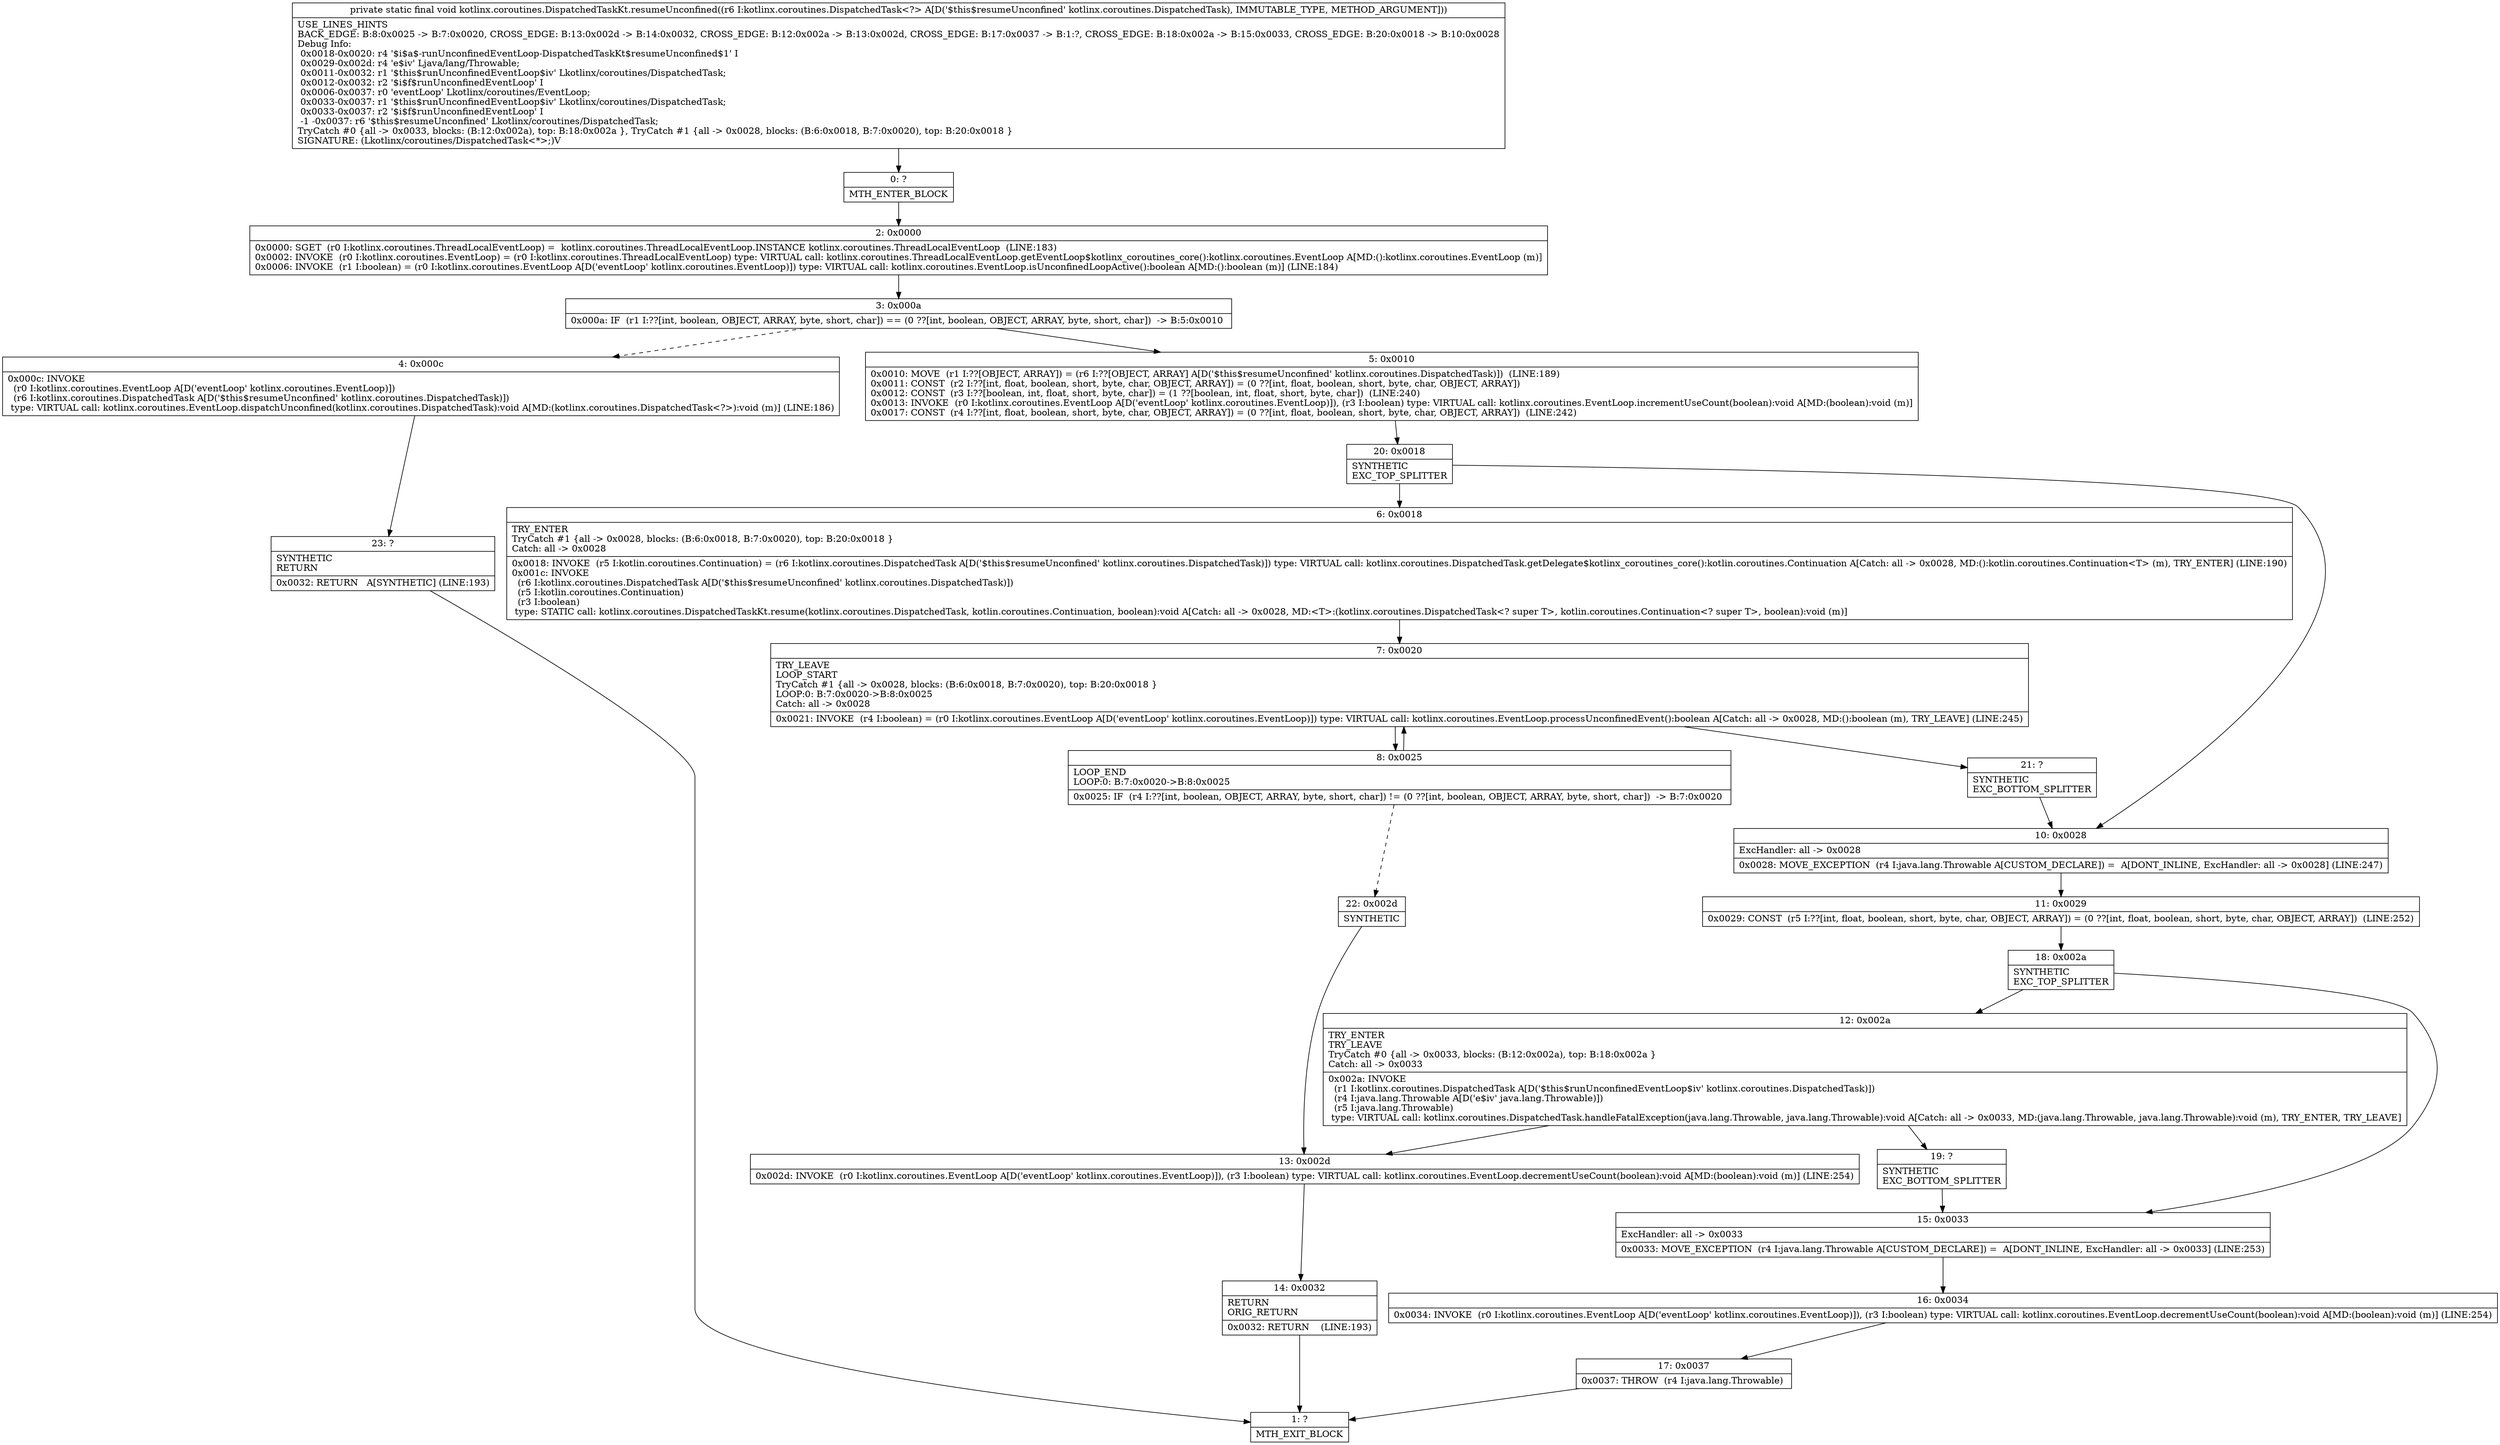 digraph "CFG forkotlinx.coroutines.DispatchedTaskKt.resumeUnconfined(Lkotlinx\/coroutines\/DispatchedTask;)V" {
Node_0 [shape=record,label="{0\:\ ?|MTH_ENTER_BLOCK\l}"];
Node_2 [shape=record,label="{2\:\ 0x0000|0x0000: SGET  (r0 I:kotlinx.coroutines.ThreadLocalEventLoop) =  kotlinx.coroutines.ThreadLocalEventLoop.INSTANCE kotlinx.coroutines.ThreadLocalEventLoop  (LINE:183)\l0x0002: INVOKE  (r0 I:kotlinx.coroutines.EventLoop) = (r0 I:kotlinx.coroutines.ThreadLocalEventLoop) type: VIRTUAL call: kotlinx.coroutines.ThreadLocalEventLoop.getEventLoop$kotlinx_coroutines_core():kotlinx.coroutines.EventLoop A[MD:():kotlinx.coroutines.EventLoop (m)]\l0x0006: INVOKE  (r1 I:boolean) = (r0 I:kotlinx.coroutines.EventLoop A[D('eventLoop' kotlinx.coroutines.EventLoop)]) type: VIRTUAL call: kotlinx.coroutines.EventLoop.isUnconfinedLoopActive():boolean A[MD:():boolean (m)] (LINE:184)\l}"];
Node_3 [shape=record,label="{3\:\ 0x000a|0x000a: IF  (r1 I:??[int, boolean, OBJECT, ARRAY, byte, short, char]) == (0 ??[int, boolean, OBJECT, ARRAY, byte, short, char])  \-\> B:5:0x0010 \l}"];
Node_4 [shape=record,label="{4\:\ 0x000c|0x000c: INVOKE  \l  (r0 I:kotlinx.coroutines.EventLoop A[D('eventLoop' kotlinx.coroutines.EventLoop)])\l  (r6 I:kotlinx.coroutines.DispatchedTask A[D('$this$resumeUnconfined' kotlinx.coroutines.DispatchedTask)])\l type: VIRTUAL call: kotlinx.coroutines.EventLoop.dispatchUnconfined(kotlinx.coroutines.DispatchedTask):void A[MD:(kotlinx.coroutines.DispatchedTask\<?\>):void (m)] (LINE:186)\l}"];
Node_23 [shape=record,label="{23\:\ ?|SYNTHETIC\lRETURN\l|0x0032: RETURN   A[SYNTHETIC] (LINE:193)\l}"];
Node_1 [shape=record,label="{1\:\ ?|MTH_EXIT_BLOCK\l}"];
Node_5 [shape=record,label="{5\:\ 0x0010|0x0010: MOVE  (r1 I:??[OBJECT, ARRAY]) = (r6 I:??[OBJECT, ARRAY] A[D('$this$resumeUnconfined' kotlinx.coroutines.DispatchedTask)])  (LINE:189)\l0x0011: CONST  (r2 I:??[int, float, boolean, short, byte, char, OBJECT, ARRAY]) = (0 ??[int, float, boolean, short, byte, char, OBJECT, ARRAY]) \l0x0012: CONST  (r3 I:??[boolean, int, float, short, byte, char]) = (1 ??[boolean, int, float, short, byte, char])  (LINE:240)\l0x0013: INVOKE  (r0 I:kotlinx.coroutines.EventLoop A[D('eventLoop' kotlinx.coroutines.EventLoop)]), (r3 I:boolean) type: VIRTUAL call: kotlinx.coroutines.EventLoop.incrementUseCount(boolean):void A[MD:(boolean):void (m)]\l0x0017: CONST  (r4 I:??[int, float, boolean, short, byte, char, OBJECT, ARRAY]) = (0 ??[int, float, boolean, short, byte, char, OBJECT, ARRAY])  (LINE:242)\l}"];
Node_20 [shape=record,label="{20\:\ 0x0018|SYNTHETIC\lEXC_TOP_SPLITTER\l}"];
Node_6 [shape=record,label="{6\:\ 0x0018|TRY_ENTER\lTryCatch #1 \{all \-\> 0x0028, blocks: (B:6:0x0018, B:7:0x0020), top: B:20:0x0018 \}\lCatch: all \-\> 0x0028\l|0x0018: INVOKE  (r5 I:kotlin.coroutines.Continuation) = (r6 I:kotlinx.coroutines.DispatchedTask A[D('$this$resumeUnconfined' kotlinx.coroutines.DispatchedTask)]) type: VIRTUAL call: kotlinx.coroutines.DispatchedTask.getDelegate$kotlinx_coroutines_core():kotlin.coroutines.Continuation A[Catch: all \-\> 0x0028, MD:():kotlin.coroutines.Continuation\<T\> (m), TRY_ENTER] (LINE:190)\l0x001c: INVOKE  \l  (r6 I:kotlinx.coroutines.DispatchedTask A[D('$this$resumeUnconfined' kotlinx.coroutines.DispatchedTask)])\l  (r5 I:kotlin.coroutines.Continuation)\l  (r3 I:boolean)\l type: STATIC call: kotlinx.coroutines.DispatchedTaskKt.resume(kotlinx.coroutines.DispatchedTask, kotlin.coroutines.Continuation, boolean):void A[Catch: all \-\> 0x0028, MD:\<T\>:(kotlinx.coroutines.DispatchedTask\<? super T\>, kotlin.coroutines.Continuation\<? super T\>, boolean):void (m)]\l}"];
Node_7 [shape=record,label="{7\:\ 0x0020|TRY_LEAVE\lLOOP_START\lTryCatch #1 \{all \-\> 0x0028, blocks: (B:6:0x0018, B:7:0x0020), top: B:20:0x0018 \}\lLOOP:0: B:7:0x0020\-\>B:8:0x0025\lCatch: all \-\> 0x0028\l|0x0021: INVOKE  (r4 I:boolean) = (r0 I:kotlinx.coroutines.EventLoop A[D('eventLoop' kotlinx.coroutines.EventLoop)]) type: VIRTUAL call: kotlinx.coroutines.EventLoop.processUnconfinedEvent():boolean A[Catch: all \-\> 0x0028, MD:():boolean (m), TRY_LEAVE] (LINE:245)\l}"];
Node_8 [shape=record,label="{8\:\ 0x0025|LOOP_END\lLOOP:0: B:7:0x0020\-\>B:8:0x0025\l|0x0025: IF  (r4 I:??[int, boolean, OBJECT, ARRAY, byte, short, char]) != (0 ??[int, boolean, OBJECT, ARRAY, byte, short, char])  \-\> B:7:0x0020 \l}"];
Node_22 [shape=record,label="{22\:\ 0x002d|SYNTHETIC\l}"];
Node_13 [shape=record,label="{13\:\ 0x002d|0x002d: INVOKE  (r0 I:kotlinx.coroutines.EventLoop A[D('eventLoop' kotlinx.coroutines.EventLoop)]), (r3 I:boolean) type: VIRTUAL call: kotlinx.coroutines.EventLoop.decrementUseCount(boolean):void A[MD:(boolean):void (m)] (LINE:254)\l}"];
Node_14 [shape=record,label="{14\:\ 0x0032|RETURN\lORIG_RETURN\l|0x0032: RETURN    (LINE:193)\l}"];
Node_21 [shape=record,label="{21\:\ ?|SYNTHETIC\lEXC_BOTTOM_SPLITTER\l}"];
Node_10 [shape=record,label="{10\:\ 0x0028|ExcHandler: all \-\> 0x0028\l|0x0028: MOVE_EXCEPTION  (r4 I:java.lang.Throwable A[CUSTOM_DECLARE]) =  A[DONT_INLINE, ExcHandler: all \-\> 0x0028] (LINE:247)\l}"];
Node_11 [shape=record,label="{11\:\ 0x0029|0x0029: CONST  (r5 I:??[int, float, boolean, short, byte, char, OBJECT, ARRAY]) = (0 ??[int, float, boolean, short, byte, char, OBJECT, ARRAY])  (LINE:252)\l}"];
Node_18 [shape=record,label="{18\:\ 0x002a|SYNTHETIC\lEXC_TOP_SPLITTER\l}"];
Node_12 [shape=record,label="{12\:\ 0x002a|TRY_ENTER\lTRY_LEAVE\lTryCatch #0 \{all \-\> 0x0033, blocks: (B:12:0x002a), top: B:18:0x002a \}\lCatch: all \-\> 0x0033\l|0x002a: INVOKE  \l  (r1 I:kotlinx.coroutines.DispatchedTask A[D('$this$runUnconfinedEventLoop$iv' kotlinx.coroutines.DispatchedTask)])\l  (r4 I:java.lang.Throwable A[D('e$iv' java.lang.Throwable)])\l  (r5 I:java.lang.Throwable)\l type: VIRTUAL call: kotlinx.coroutines.DispatchedTask.handleFatalException(java.lang.Throwable, java.lang.Throwable):void A[Catch: all \-\> 0x0033, MD:(java.lang.Throwable, java.lang.Throwable):void (m), TRY_ENTER, TRY_LEAVE]\l}"];
Node_19 [shape=record,label="{19\:\ ?|SYNTHETIC\lEXC_BOTTOM_SPLITTER\l}"];
Node_15 [shape=record,label="{15\:\ 0x0033|ExcHandler: all \-\> 0x0033\l|0x0033: MOVE_EXCEPTION  (r4 I:java.lang.Throwable A[CUSTOM_DECLARE]) =  A[DONT_INLINE, ExcHandler: all \-\> 0x0033] (LINE:253)\l}"];
Node_16 [shape=record,label="{16\:\ 0x0034|0x0034: INVOKE  (r0 I:kotlinx.coroutines.EventLoop A[D('eventLoop' kotlinx.coroutines.EventLoop)]), (r3 I:boolean) type: VIRTUAL call: kotlinx.coroutines.EventLoop.decrementUseCount(boolean):void A[MD:(boolean):void (m)] (LINE:254)\l}"];
Node_17 [shape=record,label="{17\:\ 0x0037|0x0037: THROW  (r4 I:java.lang.Throwable) \l}"];
MethodNode[shape=record,label="{private static final void kotlinx.coroutines.DispatchedTaskKt.resumeUnconfined((r6 I:kotlinx.coroutines.DispatchedTask\<?\> A[D('$this$resumeUnconfined' kotlinx.coroutines.DispatchedTask), IMMUTABLE_TYPE, METHOD_ARGUMENT]))  | USE_LINES_HINTS\lBACK_EDGE: B:8:0x0025 \-\> B:7:0x0020, CROSS_EDGE: B:13:0x002d \-\> B:14:0x0032, CROSS_EDGE: B:12:0x002a \-\> B:13:0x002d, CROSS_EDGE: B:17:0x0037 \-\> B:1:?, CROSS_EDGE: B:18:0x002a \-\> B:15:0x0033, CROSS_EDGE: B:20:0x0018 \-\> B:10:0x0028\lDebug Info:\l  0x0018\-0x0020: r4 '$i$a$\-runUnconfinedEventLoop\-DispatchedTaskKt$resumeUnconfined$1' I\l  0x0029\-0x002d: r4 'e$iv' Ljava\/lang\/Throwable;\l  0x0011\-0x0032: r1 '$this$runUnconfinedEventLoop$iv' Lkotlinx\/coroutines\/DispatchedTask;\l  0x0012\-0x0032: r2 '$i$f$runUnconfinedEventLoop' I\l  0x0006\-0x0037: r0 'eventLoop' Lkotlinx\/coroutines\/EventLoop;\l  0x0033\-0x0037: r1 '$this$runUnconfinedEventLoop$iv' Lkotlinx\/coroutines\/DispatchedTask;\l  0x0033\-0x0037: r2 '$i$f$runUnconfinedEventLoop' I\l  \-1 \-0x0037: r6 '$this$resumeUnconfined' Lkotlinx\/coroutines\/DispatchedTask;\lTryCatch #0 \{all \-\> 0x0033, blocks: (B:12:0x002a), top: B:18:0x002a \}, TryCatch #1 \{all \-\> 0x0028, blocks: (B:6:0x0018, B:7:0x0020), top: B:20:0x0018 \}\lSIGNATURE: (Lkotlinx\/coroutines\/DispatchedTask\<*\>;)V\l}"];
MethodNode -> Node_0;Node_0 -> Node_2;
Node_2 -> Node_3;
Node_3 -> Node_4[style=dashed];
Node_3 -> Node_5;
Node_4 -> Node_23;
Node_23 -> Node_1;
Node_5 -> Node_20;
Node_20 -> Node_6;
Node_20 -> Node_10;
Node_6 -> Node_7;
Node_7 -> Node_8;
Node_7 -> Node_21;
Node_8 -> Node_7;
Node_8 -> Node_22[style=dashed];
Node_22 -> Node_13;
Node_13 -> Node_14;
Node_14 -> Node_1;
Node_21 -> Node_10;
Node_10 -> Node_11;
Node_11 -> Node_18;
Node_18 -> Node_12;
Node_18 -> Node_15;
Node_12 -> Node_13;
Node_12 -> Node_19;
Node_19 -> Node_15;
Node_15 -> Node_16;
Node_16 -> Node_17;
Node_17 -> Node_1;
}

